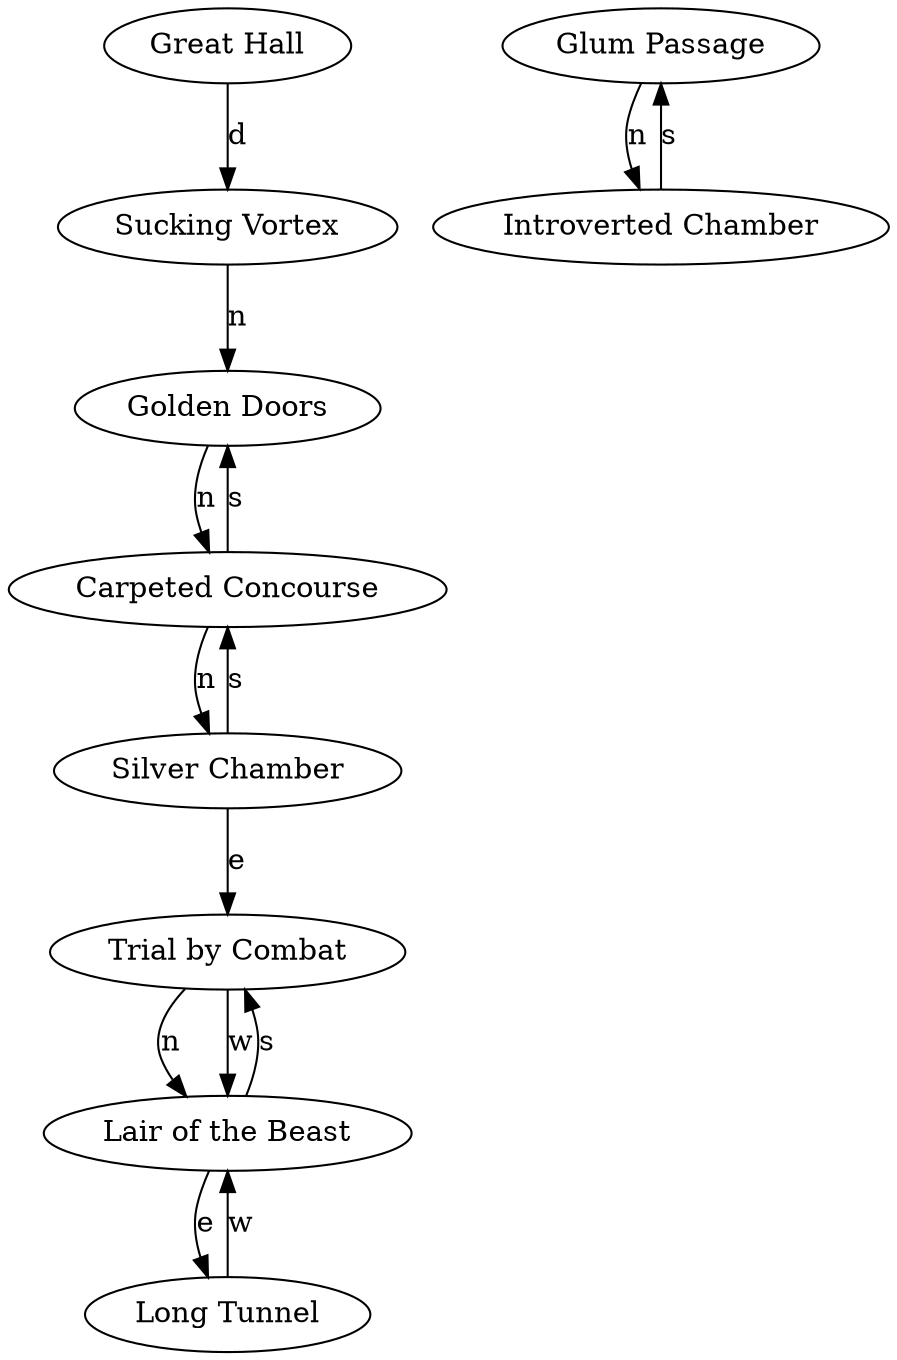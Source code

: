 digraph monster {
room_1 [label="Great Hall"];
room_1 -> room_79 [label="d"];
room_79 [label="Sucking Vortex"];
room_79 -> room_471 [label="n"];
room_471 [label="Golden Doors"];
room_471 -> room_472 [label="n"];
room_472 [label="Carpeted Concourse"];
room_472 -> room_473 [label="n"];
room_472 -> room_471 [label="s"];
room_473 [label="Silver Chamber"];
room_473 -> room_472 [label="s"];
room_473 -> room_474 [label="e"];
room_474 [label="Trial by Combat"];
room_474 -> room_475 [label="n"];
room_474 -> room_475 [label="w"];
room_475 [label="Lair of the Beast"];
room_475 -> room_474 [label="s"];
room_475 -> room_476 [label="e"];
room_476 [label="Long Tunnel"];
room_476 -> room_475 [label="w"];
room_478 [label="Glum Passage"];
room_478 -> room_479 [label="n"];
room_479 [label="Introverted Chamber"];
room_479 -> room_478 [label="s"];
}
